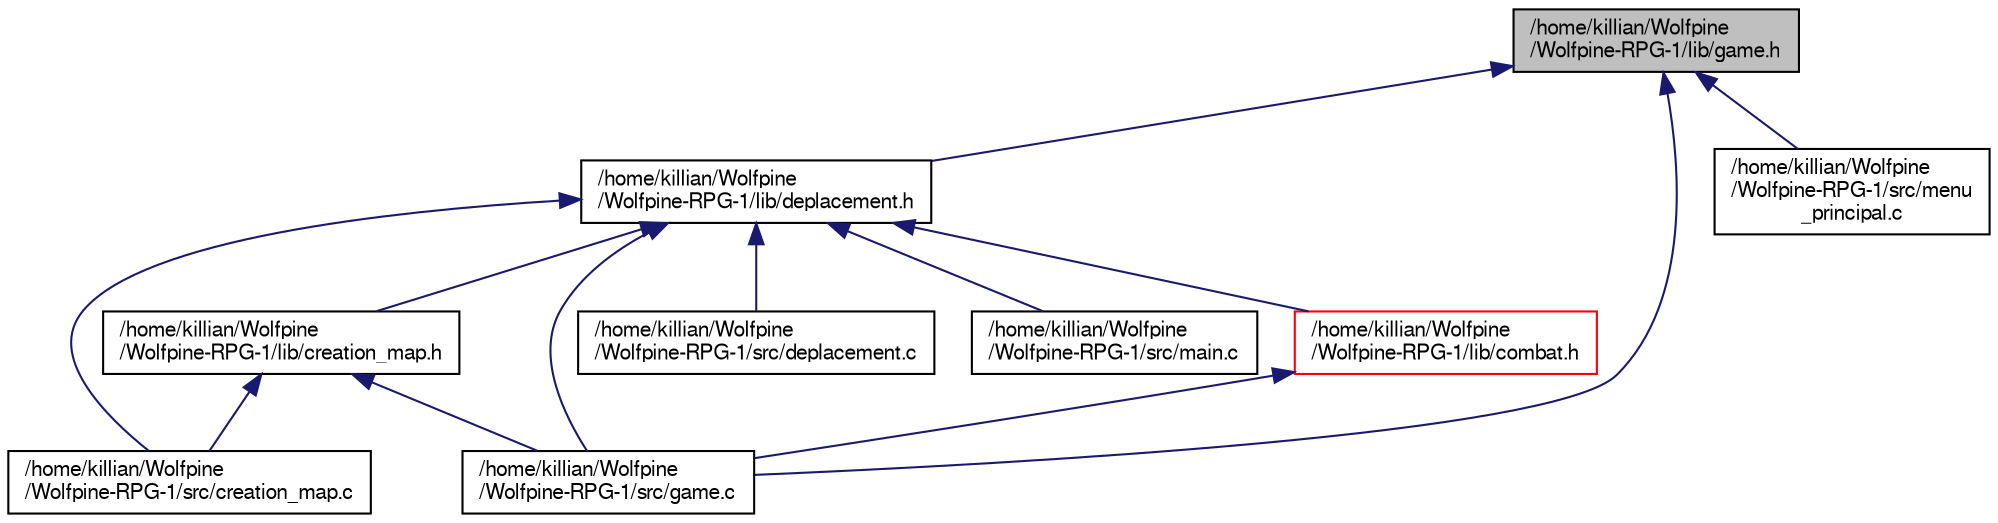 digraph "/home/killian/Wolfpine/Wolfpine-RPG-1/lib/game.h"
{
 // LATEX_PDF_SIZE
  edge [fontname="FreeSans",fontsize="10",labelfontname="FreeSans",labelfontsize="10"];
  node [fontname="FreeSans",fontsize="10",shape=record];
  Node1 [label="/home/killian/Wolfpine\l/Wolfpine-RPG-1/lib/game.h",height=0.2,width=0.4,color="black", fillcolor="grey75", style="filled", fontcolor="black",tooltip=" "];
  Node1 -> Node2 [dir="back",color="midnightblue",fontsize="10",style="solid",fontname="FreeSans"];
  Node2 [label="/home/killian/Wolfpine\l/Wolfpine-RPG-1/lib/deplacement.h",height=0.2,width=0.4,color="black", fillcolor="white", style="filled",URL="$d8/da5/deplacement_8h.html",tooltip=" "];
  Node2 -> Node3 [dir="back",color="midnightblue",fontsize="10",style="solid",fontname="FreeSans"];
  Node3 [label="/home/killian/Wolfpine\l/Wolfpine-RPG-1/lib/combat.h",height=0.2,width=0.4,color="red", fillcolor="white", style="filled",URL="$d9/dab/combat_8h.html",tooltip=" "];
  Node3 -> Node5 [dir="back",color="midnightblue",fontsize="10",style="solid",fontname="FreeSans"];
  Node5 [label="/home/killian/Wolfpine\l/Wolfpine-RPG-1/src/game.c",height=0.2,width=0.4,color="black", fillcolor="white", style="filled",URL="$d1/dcb/game_8c.html",tooltip="Fonctions de lancement du jeu."];
  Node2 -> Node6 [dir="back",color="midnightblue",fontsize="10",style="solid",fontname="FreeSans"];
  Node6 [label="/home/killian/Wolfpine\l/Wolfpine-RPG-1/src/creation_map.c",height=0.2,width=0.4,color="black", fillcolor="white", style="filled",URL="$dd/d49/creation__map_8c.html",tooltip="Fonctions de création d'une map."];
  Node2 -> Node7 [dir="back",color="midnightblue",fontsize="10",style="solid",fontname="FreeSans"];
  Node7 [label="/home/killian/Wolfpine\l/Wolfpine-RPG-1/lib/creation_map.h",height=0.2,width=0.4,color="black", fillcolor="white", style="filled",URL="$d7/d00/creation__map_8h.html",tooltip=" "];
  Node7 -> Node6 [dir="back",color="midnightblue",fontsize="10",style="solid",fontname="FreeSans"];
  Node7 -> Node5 [dir="back",color="midnightblue",fontsize="10",style="solid",fontname="FreeSans"];
  Node2 -> Node8 [dir="back",color="midnightblue",fontsize="10",style="solid",fontname="FreeSans"];
  Node8 [label="/home/killian/Wolfpine\l/Wolfpine-RPG-1/src/deplacement.c",height=0.2,width=0.4,color="black", fillcolor="white", style="filled",URL="$d7/d05/deplacement_8c.html",tooltip="Fonctions de déplacement d'un personnage dans une matrice."];
  Node2 -> Node5 [dir="back",color="midnightblue",fontsize="10",style="solid",fontname="FreeSans"];
  Node2 -> Node9 [dir="back",color="midnightblue",fontsize="10",style="solid",fontname="FreeSans"];
  Node9 [label="/home/killian/Wolfpine\l/Wolfpine-RPG-1/src/main.c",height=0.2,width=0.4,color="black", fillcolor="white", style="filled",URL="$d0/d29/main_8c.html",tooltip=" "];
  Node1 -> Node5 [dir="back",color="midnightblue",fontsize="10",style="solid",fontname="FreeSans"];
  Node1 -> Node10 [dir="back",color="midnightblue",fontsize="10",style="solid",fontname="FreeSans"];
  Node10 [label="/home/killian/Wolfpine\l/Wolfpine-RPG-1/src/menu\l_principal.c",height=0.2,width=0.4,color="black", fillcolor="white", style="filled",URL="$df/d1b/menu__principal_8c.html",tooltip="Fonctions d'affichage du menu."];
}
